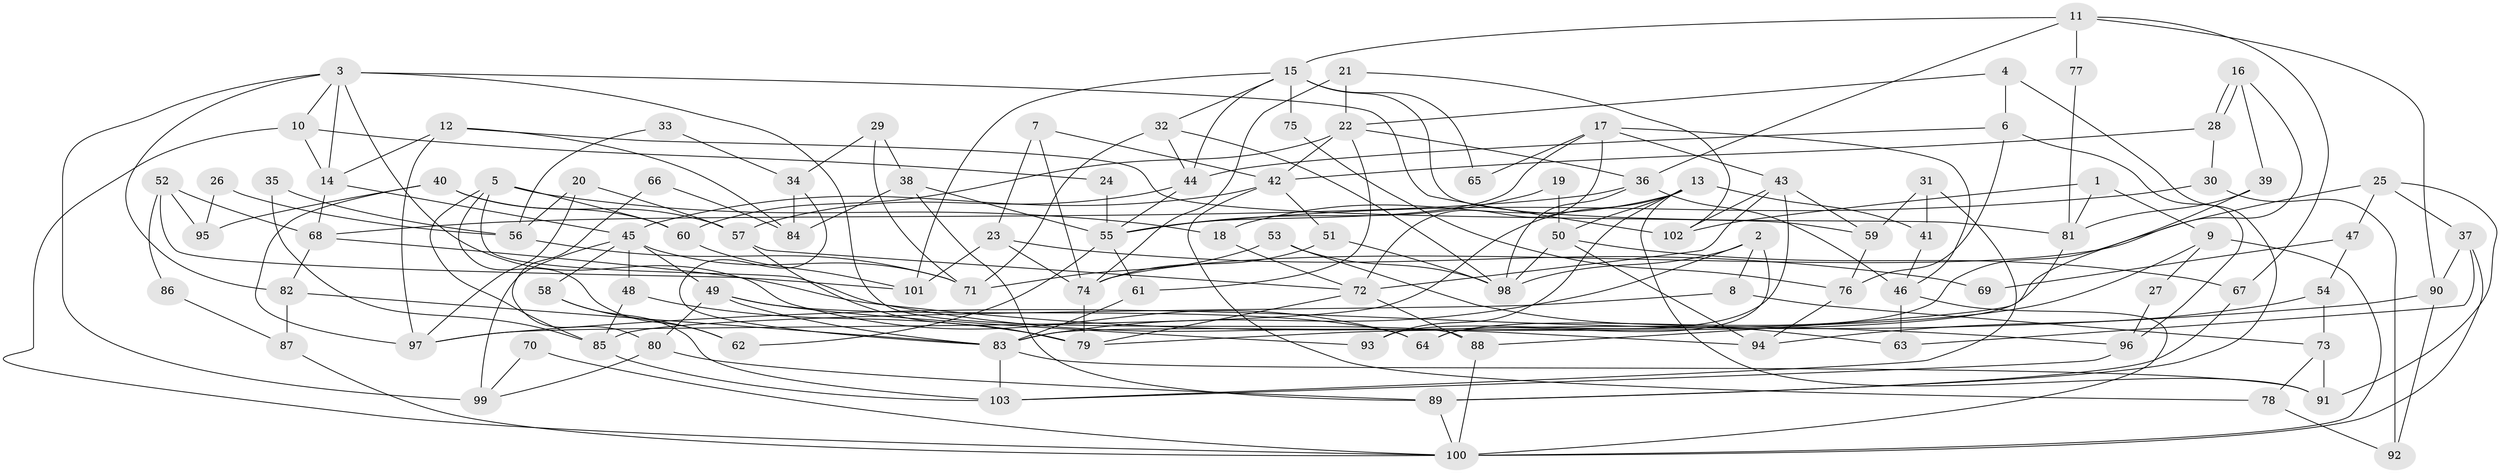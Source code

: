 // Generated by graph-tools (version 1.1) at 2025/02/03/09/25 03:02:05]
// undirected, 103 vertices, 206 edges
graph export_dot {
graph [start="1"]
  node [color=gray90,style=filled];
  1;
  2;
  3;
  4;
  5;
  6;
  7;
  8;
  9;
  10;
  11;
  12;
  13;
  14;
  15;
  16;
  17;
  18;
  19;
  20;
  21;
  22;
  23;
  24;
  25;
  26;
  27;
  28;
  29;
  30;
  31;
  32;
  33;
  34;
  35;
  36;
  37;
  38;
  39;
  40;
  41;
  42;
  43;
  44;
  45;
  46;
  47;
  48;
  49;
  50;
  51;
  52;
  53;
  54;
  55;
  56;
  57;
  58;
  59;
  60;
  61;
  62;
  63;
  64;
  65;
  66;
  67;
  68;
  69;
  70;
  71;
  72;
  73;
  74;
  75;
  76;
  77;
  78;
  79;
  80;
  81;
  82;
  83;
  84;
  85;
  86;
  87;
  88;
  89;
  90;
  91;
  92;
  93;
  94;
  95;
  96;
  97;
  98;
  99;
  100;
  101;
  102;
  103;
  1 -- 81;
  1 -- 9;
  1 -- 102;
  2 -- 98;
  2 -- 64;
  2 -- 8;
  2 -- 83;
  3 -- 102;
  3 -- 99;
  3 -- 10;
  3 -- 14;
  3 -- 64;
  3 -- 82;
  3 -- 88;
  4 -- 22;
  4 -- 6;
  4 -- 89;
  5 -- 85;
  5 -- 60;
  5 -- 18;
  5 -- 62;
  5 -- 94;
  6 -- 96;
  6 -- 44;
  6 -- 76;
  7 -- 42;
  7 -- 74;
  7 -- 23;
  8 -- 85;
  8 -- 73;
  9 -- 79;
  9 -- 100;
  9 -- 27;
  10 -- 100;
  10 -- 14;
  10 -- 24;
  11 -- 15;
  11 -- 90;
  11 -- 36;
  11 -- 67;
  11 -- 77;
  12 -- 14;
  12 -- 59;
  12 -- 84;
  12 -- 97;
  13 -- 91;
  13 -- 93;
  13 -- 18;
  13 -- 41;
  13 -- 50;
  13 -- 97;
  14 -- 45;
  14 -- 68;
  15 -- 32;
  15 -- 44;
  15 -- 65;
  15 -- 75;
  15 -- 81;
  15 -- 101;
  16 -- 83;
  16 -- 28;
  16 -- 28;
  16 -- 39;
  17 -- 46;
  17 -- 72;
  17 -- 43;
  17 -- 55;
  17 -- 65;
  18 -- 72;
  19 -- 55;
  19 -- 50;
  20 -- 57;
  20 -- 97;
  20 -- 56;
  21 -- 22;
  21 -- 102;
  21 -- 74;
  22 -- 36;
  22 -- 61;
  22 -- 42;
  22 -- 60;
  23 -- 74;
  23 -- 69;
  23 -- 101;
  24 -- 55;
  25 -- 74;
  25 -- 37;
  25 -- 47;
  25 -- 91;
  26 -- 56;
  26 -- 95;
  27 -- 96;
  28 -- 30;
  28 -- 42;
  29 -- 38;
  29 -- 71;
  29 -- 34;
  30 -- 92;
  30 -- 55;
  31 -- 59;
  31 -- 103;
  31 -- 41;
  32 -- 98;
  32 -- 44;
  32 -- 71;
  33 -- 56;
  33 -- 34;
  34 -- 83;
  34 -- 84;
  35 -- 85;
  35 -- 56;
  36 -- 68;
  36 -- 46;
  36 -- 98;
  37 -- 100;
  37 -- 63;
  37 -- 90;
  38 -- 89;
  38 -- 84;
  38 -- 55;
  39 -- 81;
  39 -- 64;
  40 -- 60;
  40 -- 97;
  40 -- 57;
  40 -- 95;
  41 -- 46;
  42 -- 45;
  42 -- 51;
  42 -- 78;
  43 -- 72;
  43 -- 59;
  43 -- 93;
  43 -- 102;
  44 -- 57;
  44 -- 55;
  45 -- 48;
  45 -- 49;
  45 -- 58;
  45 -- 71;
  45 -- 99;
  46 -- 63;
  46 -- 100;
  47 -- 54;
  47 -- 69;
  48 -- 79;
  48 -- 85;
  49 -- 64;
  49 -- 80;
  49 -- 83;
  49 -- 93;
  50 -- 67;
  50 -- 94;
  50 -- 98;
  51 -- 98;
  51 -- 74;
  52 -- 101;
  52 -- 68;
  52 -- 86;
  52 -- 95;
  53 -- 71;
  53 -- 98;
  53 -- 63;
  54 -- 73;
  54 -- 94;
  55 -- 61;
  55 -- 62;
  56 -- 71;
  57 -- 79;
  57 -- 72;
  58 -- 62;
  58 -- 103;
  59 -- 76;
  60 -- 101;
  61 -- 83;
  66 -- 84;
  66 -- 80;
  67 -- 89;
  68 -- 82;
  68 -- 96;
  70 -- 100;
  70 -- 99;
  72 -- 79;
  72 -- 88;
  73 -- 91;
  73 -- 78;
  74 -- 79;
  75 -- 76;
  76 -- 94;
  77 -- 81;
  78 -- 92;
  80 -- 89;
  80 -- 99;
  81 -- 88;
  82 -- 83;
  82 -- 87;
  83 -- 91;
  83 -- 103;
  85 -- 103;
  86 -- 87;
  87 -- 100;
  88 -- 100;
  89 -- 100;
  90 -- 97;
  90 -- 92;
  96 -- 103;
}
